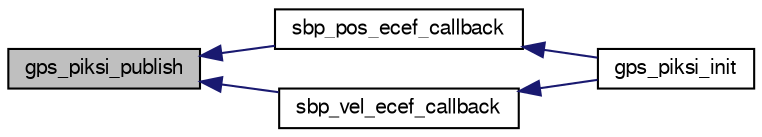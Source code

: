 digraph "gps_piksi_publish"
{
  edge [fontname="FreeSans",fontsize="10",labelfontname="FreeSans",labelfontsize="10"];
  node [fontname="FreeSans",fontsize="10",shape=record];
  rankdir="LR";
  Node1 [label="gps_piksi_publish",height=0.2,width=0.4,color="black", fillcolor="grey75", style="filled", fontcolor="black"];
  Node1 -> Node2 [dir="back",color="midnightblue",fontsize="10",style="solid",fontname="FreeSans"];
  Node2 [label="sbp_pos_ecef_callback",height=0.2,width=0.4,color="black", fillcolor="white", style="filled",URL="$gps__piksi_8c.html#adc6ac5fcbd5eb39085654a667030c5b7"];
  Node2 -> Node3 [dir="back",color="midnightblue",fontsize="10",style="solid",fontname="FreeSans"];
  Node3 [label="gps_piksi_init",height=0.2,width=0.4,color="black", fillcolor="white", style="filled",URL="$gps__piksi_8h.html#a2fcb9204061227b94027a135c469c4b5"];
  Node1 -> Node4 [dir="back",color="midnightblue",fontsize="10",style="solid",fontname="FreeSans"];
  Node4 [label="sbp_vel_ecef_callback",height=0.2,width=0.4,color="black", fillcolor="white", style="filled",URL="$gps__piksi_8c.html#afa5c5059358b48ae5151d1ec6e8e8d04"];
  Node4 -> Node3 [dir="back",color="midnightblue",fontsize="10",style="solid",fontname="FreeSans"];
}
